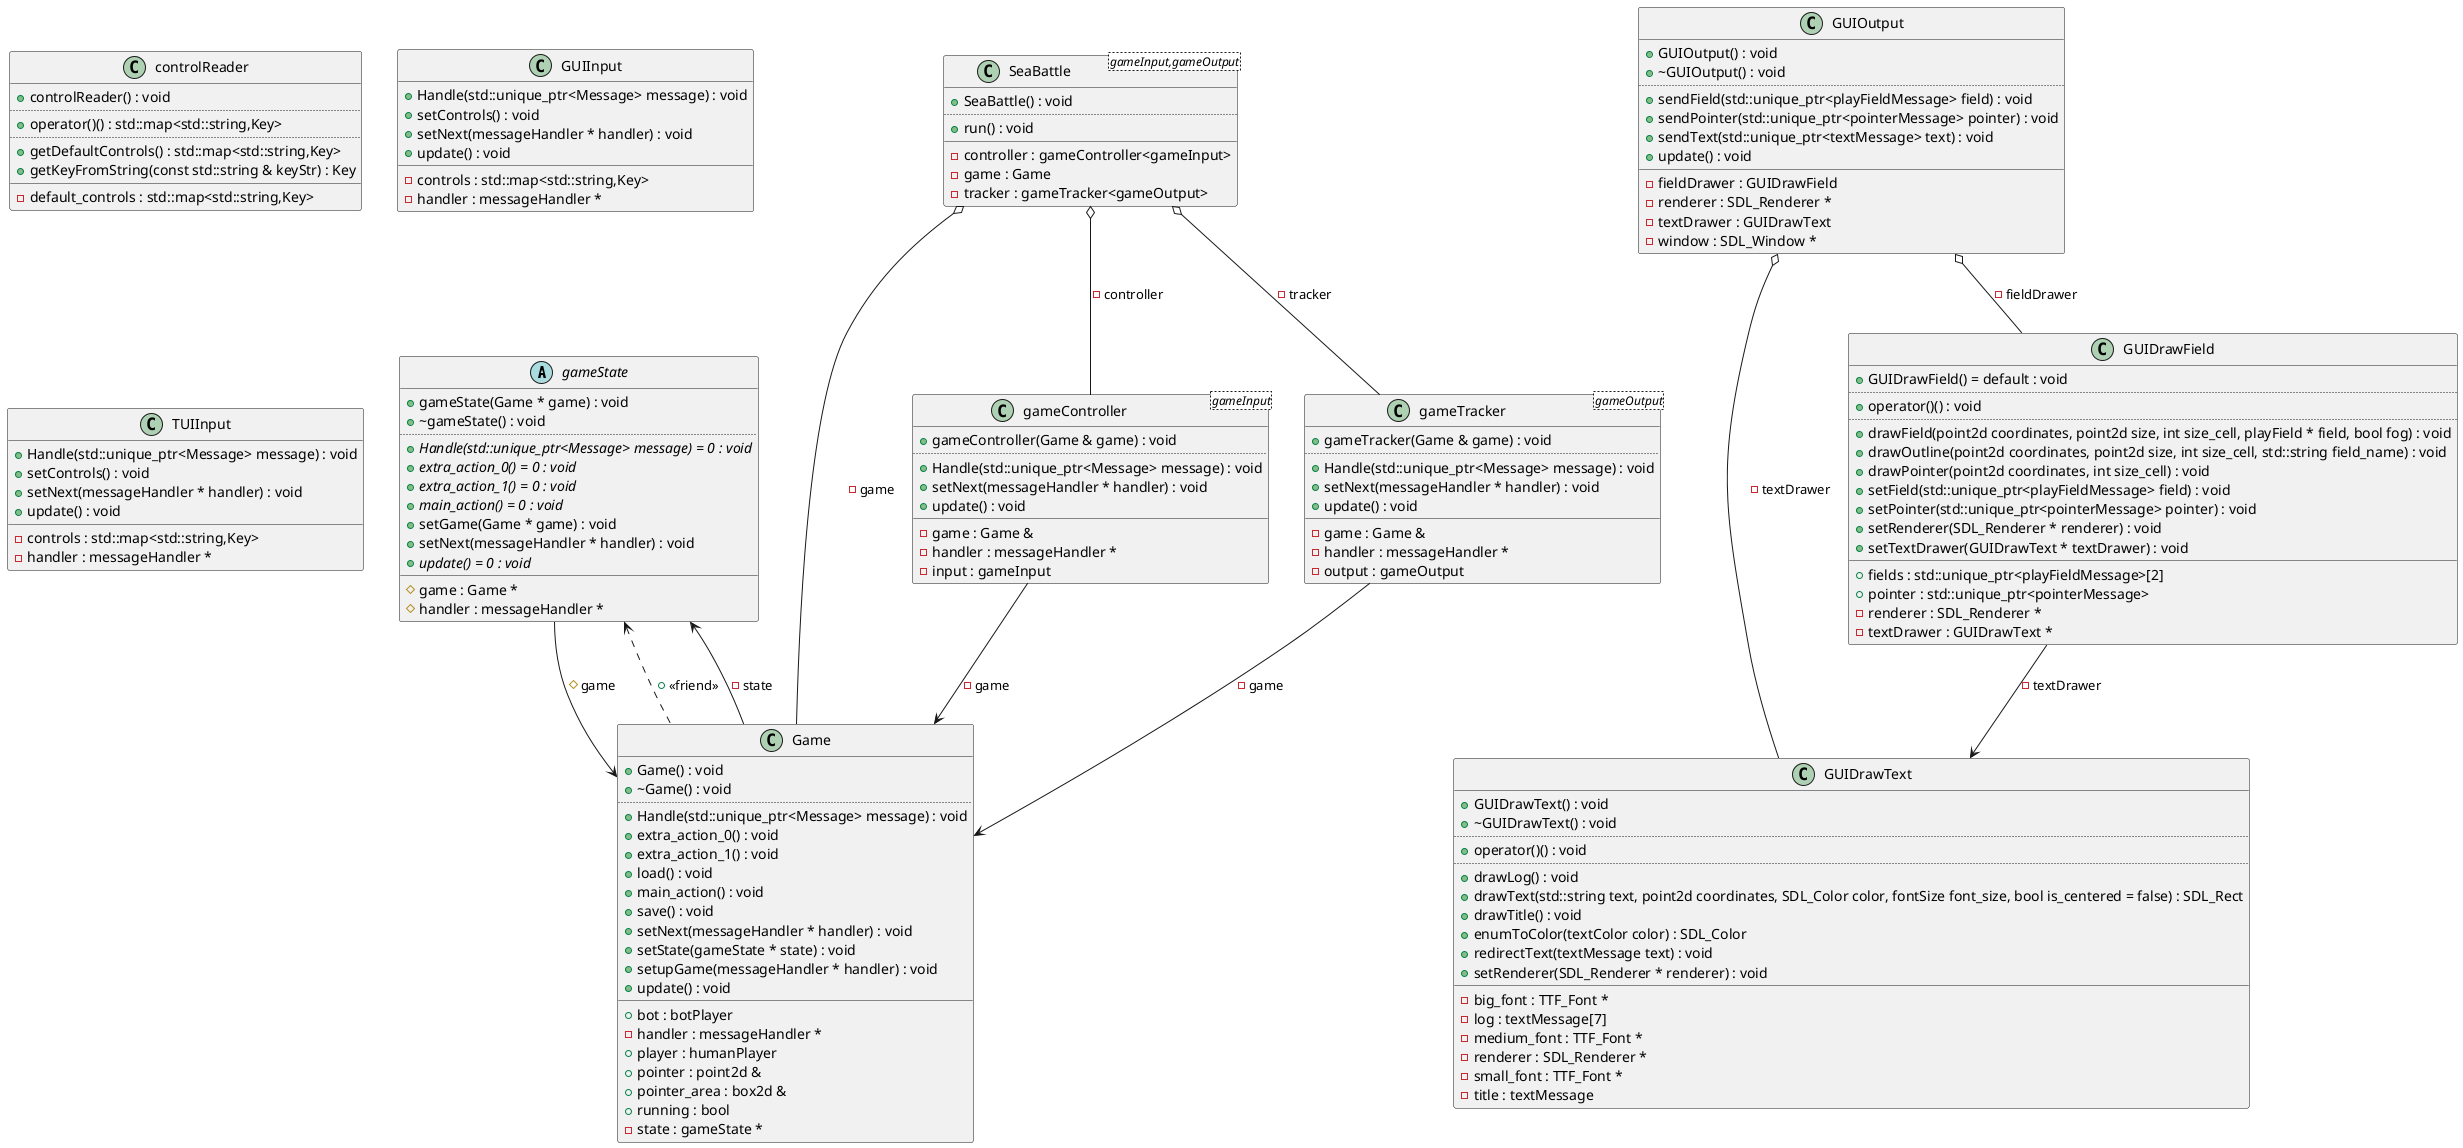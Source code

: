 @startuml
abstract "gameState" as C_0016367574639074044496
abstract C_0016367574639074044496 {
+gameState(Game * game) : void
+~gameState() : void
..
{abstract} +Handle(std::unique_ptr<Message> message) = 0 : void
{abstract} +extra_action_0() = 0 : void
{abstract} +extra_action_1() = 0 : void
{abstract} +main_action() = 0 : void
+setGame(Game * game) : void
+setNext(messageHandler * handler) : void
{abstract} +update() = 0 : void
__
#game : Game *
#handler : messageHandler *
}
class "Game" as C_0017470460303031448044
class C_0017470460303031448044 {
+Game() : void
+~Game() : void
..
+Handle(std::unique_ptr<Message> message) : void
+extra_action_0() : void
+extra_action_1() : void
+load() : void
+main_action() : void
+save() : void
+setNext(messageHandler * handler) : void
+setState(gameState * state) : void
+setupGame(messageHandler * handler) : void
+update() : void
__
+bot : botPlayer
-handler : messageHandler *
+player : humanPlayer
+pointer : point2d &
+pointer_area : box2d &
+running : bool
-state : gameState *
}
class "gameController<gameInput>" as C_0017812530320315147529
class C_0017812530320315147529 {
+gameController(Game & game) : void
..
+Handle(std::unique_ptr<Message> message) : void
+setNext(messageHandler * handler) : void
+update() : void
__
-game : Game &
-handler : messageHandler *
-input : gameInput
}
class "gameTracker<gameOutput>" as C_0010725248600373414914
class C_0010725248600373414914 {
+gameTracker(Game & game) : void
..
+Handle(std::unique_ptr<Message> message) : void
+setNext(messageHandler * handler) : void
+update() : void
__
-game : Game &
-handler : messageHandler *
-output : gameOutput
}
class "SeaBattle<gameInput,gameOutput>" as C_0017548353771026760600
class C_0017548353771026760600 {
+SeaBattle() : void
..
+run() : void
__
-controller : gameController<gameInput>
-game : Game
-tracker : gameTracker<gameOutput>
}
class "controlReader" as C_0004242457928003609482
class C_0004242457928003609482 {
+controlReader() : void
..
+operator()() : std::map<std::string,Key>
..
+getDefaultControls() : std::map<std::string,Key>
+getKeyFromString(const std::string & keyStr) : Key
__
-default_controls : std::map<std::string,Key>
}
class "GUIInput" as C_0011262253915482236085
class C_0011262253915482236085 {
+Handle(std::unique_ptr<Message> message) : void
+setControls() : void
+setNext(messageHandler * handler) : void
+update() : void
__
-controls : std::map<std::string,Key>
-handler : messageHandler *
}
class "GUIDrawText" as C_0009326881491595242490
class C_0009326881491595242490 {
+GUIDrawText() : void
+~GUIDrawText() : void
..
+operator()() : void
..
+drawLog() : void
+drawText(std::string text, point2d coordinates, SDL_Color color, fontSize font_size, bool is_centered = false) : SDL_Rect
+drawTitle() : void
+enumToColor(textColor color) : SDL_Color
+redirectText(textMessage text) : void
+setRenderer(SDL_Renderer * renderer) : void
__
-big_font : TTF_Font *
-log : textMessage[7]
-medium_font : TTF_Font *
-renderer : SDL_Renderer *
-small_font : TTF_Font *
-title : textMessage
}
class "GUIDrawField" as C_0017628940661173144221
class C_0017628940661173144221 {
+GUIDrawField() = default : void
..
+operator()() : void
..
+drawField(point2d coordinates, point2d size, int size_cell, playField * field, bool fog) : void
+drawOutline(point2d coordinates, point2d size, int size_cell, std::string field_name) : void
+drawPointer(point2d coordinates, int size_cell) : void
+setField(std::unique_ptr<playFieldMessage> field) : void
+setPointer(std::unique_ptr<pointerMessage> pointer) : void
+setRenderer(SDL_Renderer * renderer) : void
+setTextDrawer(GUIDrawText * textDrawer) : void
__
+fields : std::unique_ptr<playFieldMessage>[2]
+pointer : std::unique_ptr<pointerMessage>
-renderer : SDL_Renderer *
-textDrawer : GUIDrawText *
}
class "GUIOutput" as C_0017586470103200854466
class C_0017586470103200854466 {
+GUIOutput() : void
+~GUIOutput() : void
..
+sendField(std::unique_ptr<playFieldMessage> field) : void
+sendPointer(std::unique_ptr<pointerMessage> pointer) : void
+sendText(std::unique_ptr<textMessage> text) : void
+update() : void
__
-fieldDrawer : GUIDrawField
-renderer : SDL_Renderer *
-textDrawer : GUIDrawText
-window : SDL_Window *
}
class "TUIInput" as C_0014616419239086645160
class C_0014616419239086645160 {
+Handle(std::unique_ptr<Message> message) : void
+setControls() : void
+setNext(messageHandler * handler) : void
+update() : void
__
-controls : std::map<std::string,Key>
-handler : messageHandler *
}
C_0016367574639074044496 --> C_0017470460303031448044 : #game
C_0016367574639074044496 <.. C_0017470460303031448044 : +<<friend>>
C_0017470460303031448044 --> C_0016367574639074044496 : -state
C_0017812530320315147529 --> C_0017470460303031448044 : -game
C_0010725248600373414914 --> C_0017470460303031448044 : -game
C_0017548353771026760600 o-- C_0017470460303031448044 : -game
C_0017548353771026760600 o-- C_0010725248600373414914 : -tracker
C_0017548353771026760600 o-- C_0017812530320315147529 : -controller
C_0017628940661173144221 --> C_0009326881491595242490 : -textDrawer
C_0017586470103200854466 o-- C_0009326881491595242490 : -textDrawer
C_0017586470103200854466 o-- C_0017628940661173144221 : -fieldDrawer

'Generated with clang-uml, version 0.5.6
'LLVM version Ubuntu clang version 18.1.3 (1ubuntu1)
@enduml
